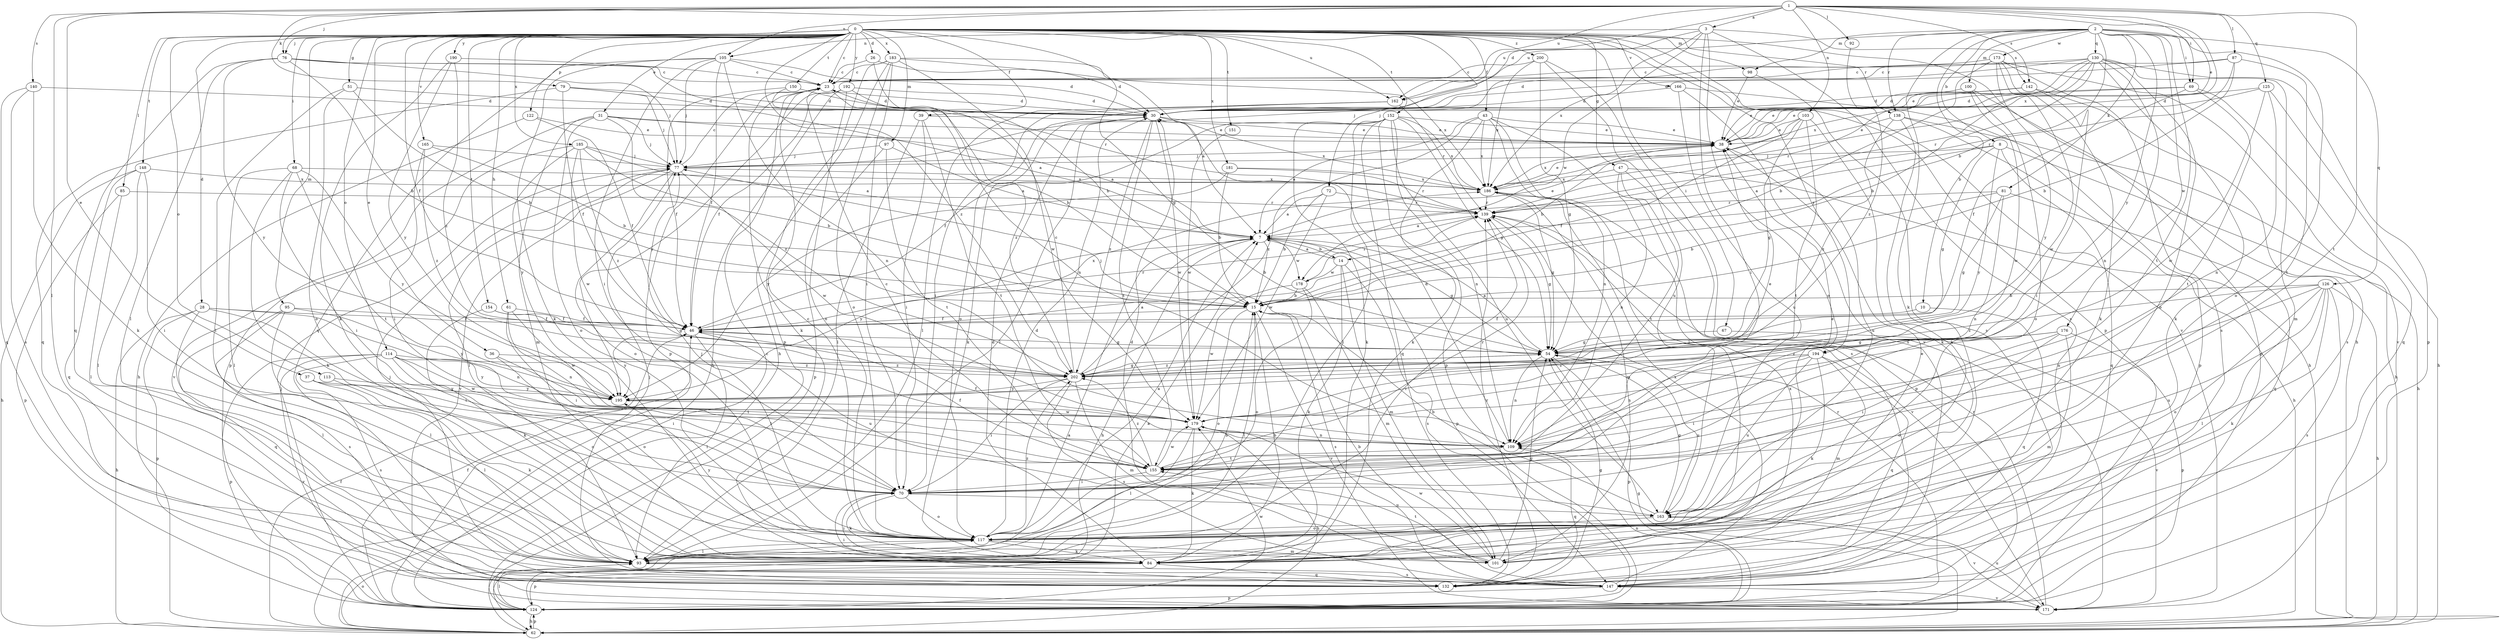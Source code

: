 strict digraph  {
0;
1;
2;
3;
7;
8;
10;
14;
15;
23;
26;
28;
30;
31;
36;
37;
38;
39;
43;
46;
47;
51;
54;
61;
62;
67;
68;
69;
70;
72;
76;
77;
79;
81;
84;
85;
87;
92;
93;
95;
97;
98;
100;
101;
103;
105;
109;
113;
114;
117;
122;
124;
125;
126;
130;
132;
138;
139;
140;
142;
147;
148;
150;
151;
152;
154;
155;
162;
163;
165;
166;
171;
173;
176;
178;
179;
181;
183;
185;
186;
190;
192;
194;
195;
200;
202;
0 -> 23  [label=c];
0 -> 26  [label=d];
0 -> 28  [label=d];
0 -> 31  [label=e];
0 -> 36  [label=e];
0 -> 39  [label=f];
0 -> 43  [label=f];
0 -> 46  [label=f];
0 -> 47  [label=g];
0 -> 51  [label=g];
0 -> 54  [label=g];
0 -> 61  [label=h];
0 -> 62  [label=h];
0 -> 67  [label=i];
0 -> 68  [label=i];
0 -> 72  [label=j];
0 -> 76  [label=j];
0 -> 85  [label=l];
0 -> 95  [label=m];
0 -> 97  [label=m];
0 -> 98  [label=m];
0 -> 113  [label=o];
0 -> 114  [label=o];
0 -> 122  [label=p];
0 -> 124  [label=p];
0 -> 138  [label=r];
0 -> 148  [label=t];
0 -> 150  [label=t];
0 -> 151  [label=t];
0 -> 152  [label=t];
0 -> 154  [label=t];
0 -> 162  [label=u];
0 -> 165  [label=v];
0 -> 166  [label=v];
0 -> 171  [label=v];
0 -> 181  [label=x];
0 -> 183  [label=x];
0 -> 185  [label=x];
0 -> 190  [label=y];
0 -> 192  [label=y];
0 -> 194  [label=y];
0 -> 200  [label=z];
0 -> 202  [label=z];
1 -> 3  [label=a];
1 -> 30  [label=d];
1 -> 37  [label=e];
1 -> 38  [label=e];
1 -> 69  [label=i];
1 -> 76  [label=j];
1 -> 79  [label=k];
1 -> 87  [label=l];
1 -> 92  [label=l];
1 -> 93  [label=l];
1 -> 103  [label=n];
1 -> 105  [label=n];
1 -> 125  [label=q];
1 -> 140  [label=s];
1 -> 142  [label=s];
1 -> 155  [label=t];
1 -> 162  [label=u];
1 -> 186  [label=x];
2 -> 8  [label=b];
2 -> 10  [label=b];
2 -> 14  [label=b];
2 -> 69  [label=i];
2 -> 81  [label=k];
2 -> 84  [label=k];
2 -> 98  [label=m];
2 -> 100  [label=m];
2 -> 117  [label=o];
2 -> 126  [label=q];
2 -> 130  [label=q];
2 -> 138  [label=r];
2 -> 155  [label=t];
2 -> 162  [label=u];
2 -> 173  [label=w];
2 -> 176  [label=w];
2 -> 194  [label=y];
3 -> 70  [label=i];
3 -> 105  [label=n];
3 -> 117  [label=o];
3 -> 142  [label=s];
3 -> 147  [label=s];
3 -> 162  [label=u];
3 -> 178  [label=w];
3 -> 186  [label=x];
7 -> 14  [label=b];
7 -> 15  [label=b];
7 -> 38  [label=e];
7 -> 54  [label=g];
7 -> 62  [label=h];
7 -> 124  [label=p];
7 -> 178  [label=w];
7 -> 195  [label=y];
8 -> 7  [label=a];
8 -> 54  [label=g];
8 -> 62  [label=h];
8 -> 77  [label=j];
8 -> 132  [label=q];
8 -> 195  [label=y];
10 -> 46  [label=f];
10 -> 132  [label=q];
14 -> 7  [label=a];
14 -> 84  [label=k];
14 -> 101  [label=m];
14 -> 147  [label=s];
14 -> 178  [label=w];
15 -> 46  [label=f];
15 -> 93  [label=l];
15 -> 117  [label=o];
15 -> 147  [label=s];
15 -> 171  [label=v];
23 -> 30  [label=d];
23 -> 84  [label=k];
23 -> 124  [label=p];
23 -> 202  [label=z];
26 -> 15  [label=b];
26 -> 23  [label=c];
26 -> 30  [label=d];
28 -> 46  [label=f];
28 -> 62  [label=h];
28 -> 70  [label=i];
28 -> 93  [label=l];
28 -> 109  [label=n];
28 -> 124  [label=p];
30 -> 38  [label=e];
30 -> 84  [label=k];
30 -> 93  [label=l];
30 -> 155  [label=t];
30 -> 179  [label=w];
30 -> 186  [label=x];
30 -> 202  [label=z];
31 -> 7  [label=a];
31 -> 38  [label=e];
31 -> 77  [label=j];
31 -> 101  [label=m];
31 -> 117  [label=o];
31 -> 124  [label=p];
31 -> 202  [label=z];
36 -> 117  [label=o];
36 -> 155  [label=t];
36 -> 202  [label=z];
37 -> 93  [label=l];
37 -> 155  [label=t];
37 -> 195  [label=y];
38 -> 77  [label=j];
38 -> 163  [label=u];
38 -> 186  [label=x];
39 -> 38  [label=e];
39 -> 70  [label=i];
39 -> 93  [label=l];
39 -> 155  [label=t];
43 -> 7  [label=a];
43 -> 38  [label=e];
43 -> 84  [label=k];
43 -> 93  [label=l];
43 -> 109  [label=n];
43 -> 147  [label=s];
43 -> 186  [label=x];
43 -> 202  [label=z];
46 -> 54  [label=g];
46 -> 93  [label=l];
46 -> 139  [label=r];
46 -> 163  [label=u];
46 -> 186  [label=x];
46 -> 195  [label=y];
47 -> 62  [label=h];
47 -> 109  [label=n];
47 -> 124  [label=p];
47 -> 155  [label=t];
47 -> 186  [label=x];
51 -> 15  [label=b];
51 -> 30  [label=d];
51 -> 93  [label=l];
51 -> 117  [label=o];
54 -> 7  [label=a];
54 -> 77  [label=j];
54 -> 109  [label=n];
54 -> 124  [label=p];
54 -> 163  [label=u];
54 -> 202  [label=z];
61 -> 46  [label=f];
61 -> 70  [label=i];
61 -> 109  [label=n];
61 -> 179  [label=w];
62 -> 7  [label=a];
62 -> 46  [label=f];
62 -> 54  [label=g];
62 -> 117  [label=o];
62 -> 124  [label=p];
67 -> 54  [label=g];
67 -> 171  [label=v];
68 -> 70  [label=i];
68 -> 84  [label=k];
68 -> 93  [label=l];
68 -> 155  [label=t];
68 -> 186  [label=x];
68 -> 195  [label=y];
69 -> 30  [label=d];
69 -> 38  [label=e];
69 -> 46  [label=f];
69 -> 132  [label=q];
69 -> 155  [label=t];
70 -> 38  [label=e];
70 -> 84  [label=k];
70 -> 117  [label=o];
70 -> 163  [label=u];
72 -> 7  [label=a];
72 -> 15  [label=b];
72 -> 139  [label=r];
72 -> 179  [label=w];
76 -> 15  [label=b];
76 -> 23  [label=c];
76 -> 77  [label=j];
76 -> 93  [label=l];
76 -> 132  [label=q];
76 -> 139  [label=r];
76 -> 195  [label=y];
77 -> 23  [label=c];
77 -> 93  [label=l];
77 -> 117  [label=o];
77 -> 171  [label=v];
77 -> 179  [label=w];
77 -> 186  [label=x];
79 -> 7  [label=a];
79 -> 30  [label=d];
79 -> 46  [label=f];
79 -> 77  [label=j];
79 -> 132  [label=q];
81 -> 15  [label=b];
81 -> 54  [label=g];
81 -> 109  [label=n];
81 -> 132  [label=q];
81 -> 139  [label=r];
84 -> 15  [label=b];
84 -> 30  [label=d];
84 -> 70  [label=i];
84 -> 124  [label=p];
84 -> 132  [label=q];
85 -> 93  [label=l];
85 -> 124  [label=p];
85 -> 139  [label=r];
87 -> 15  [label=b];
87 -> 23  [label=c];
87 -> 30  [label=d];
87 -> 139  [label=r];
87 -> 155  [label=t];
92 -> 202  [label=z];
93 -> 15  [label=b];
93 -> 38  [label=e];
93 -> 139  [label=r];
93 -> 147  [label=s];
95 -> 46  [label=f];
95 -> 93  [label=l];
95 -> 132  [label=q];
95 -> 147  [label=s];
95 -> 195  [label=y];
97 -> 7  [label=a];
97 -> 77  [label=j];
97 -> 124  [label=p];
97 -> 155  [label=t];
98 -> 38  [label=e];
98 -> 147  [label=s];
100 -> 30  [label=d];
100 -> 117  [label=o];
100 -> 124  [label=p];
100 -> 179  [label=w];
101 -> 30  [label=d];
101 -> 54  [label=g];
101 -> 155  [label=t];
101 -> 179  [label=w];
101 -> 186  [label=x];
103 -> 15  [label=b];
103 -> 38  [label=e];
103 -> 46  [label=f];
103 -> 54  [label=g];
103 -> 84  [label=k];
103 -> 155  [label=t];
105 -> 23  [label=c];
105 -> 30  [label=d];
105 -> 46  [label=f];
105 -> 70  [label=i];
105 -> 77  [label=j];
105 -> 84  [label=k];
105 -> 109  [label=n];
105 -> 132  [label=q];
109 -> 30  [label=d];
109 -> 46  [label=f];
109 -> 132  [label=q];
109 -> 155  [label=t];
113 -> 84  [label=k];
113 -> 195  [label=y];
114 -> 70  [label=i];
114 -> 117  [label=o];
114 -> 124  [label=p];
114 -> 147  [label=s];
114 -> 171  [label=v];
114 -> 179  [label=w];
114 -> 195  [label=y];
114 -> 202  [label=z];
117 -> 7  [label=a];
117 -> 23  [label=c];
117 -> 30  [label=d];
117 -> 77  [label=j];
117 -> 84  [label=k];
117 -> 93  [label=l];
117 -> 101  [label=m];
117 -> 195  [label=y];
117 -> 202  [label=z];
122 -> 38  [label=e];
122 -> 46  [label=f];
122 -> 62  [label=h];
124 -> 7  [label=a];
124 -> 23  [label=c];
124 -> 46  [label=f];
124 -> 62  [label=h];
124 -> 77  [label=j];
124 -> 93  [label=l];
124 -> 109  [label=n];
124 -> 139  [label=r];
124 -> 179  [label=w];
125 -> 30  [label=d];
125 -> 38  [label=e];
125 -> 62  [label=h];
125 -> 109  [label=n];
125 -> 179  [label=w];
126 -> 15  [label=b];
126 -> 62  [label=h];
126 -> 84  [label=k];
126 -> 93  [label=l];
126 -> 109  [label=n];
126 -> 117  [label=o];
126 -> 147  [label=s];
126 -> 163  [label=u];
126 -> 202  [label=z];
130 -> 15  [label=b];
130 -> 23  [label=c];
130 -> 30  [label=d];
130 -> 38  [label=e];
130 -> 84  [label=k];
130 -> 101  [label=m];
130 -> 109  [label=n];
130 -> 117  [label=o];
130 -> 124  [label=p];
130 -> 139  [label=r];
130 -> 186  [label=x];
132 -> 54  [label=g];
132 -> 70  [label=i];
132 -> 77  [label=j];
132 -> 139  [label=r];
138 -> 38  [label=e];
138 -> 62  [label=h];
138 -> 84  [label=k];
138 -> 124  [label=p];
138 -> 202  [label=z];
139 -> 7  [label=a];
139 -> 54  [label=g];
139 -> 171  [label=v];
140 -> 30  [label=d];
140 -> 84  [label=k];
140 -> 132  [label=q];
140 -> 147  [label=s];
142 -> 30  [label=d];
142 -> 38  [label=e];
142 -> 70  [label=i];
142 -> 139  [label=r];
142 -> 147  [label=s];
147 -> 15  [label=b];
147 -> 77  [label=j];
147 -> 124  [label=p];
147 -> 171  [label=v];
147 -> 186  [label=x];
148 -> 62  [label=h];
148 -> 70  [label=i];
148 -> 93  [label=l];
148 -> 132  [label=q];
148 -> 186  [label=x];
150 -> 15  [label=b];
150 -> 30  [label=d];
150 -> 46  [label=f];
151 -> 179  [label=w];
152 -> 38  [label=e];
152 -> 46  [label=f];
152 -> 54  [label=g];
152 -> 84  [label=k];
152 -> 93  [label=l];
152 -> 109  [label=n];
152 -> 124  [label=p];
152 -> 132  [label=q];
152 -> 163  [label=u];
152 -> 186  [label=x];
154 -> 46  [label=f];
154 -> 54  [label=g];
154 -> 84  [label=k];
155 -> 23  [label=c];
155 -> 46  [label=f];
155 -> 70  [label=i];
155 -> 139  [label=r];
155 -> 179  [label=w];
155 -> 202  [label=z];
162 -> 70  [label=i];
162 -> 93  [label=l];
162 -> 117  [label=o];
162 -> 139  [label=r];
163 -> 15  [label=b];
163 -> 54  [label=g];
163 -> 117  [label=o];
163 -> 171  [label=v];
165 -> 15  [label=b];
165 -> 70  [label=i];
165 -> 77  [label=j];
165 -> 202  [label=z];
166 -> 30  [label=d];
166 -> 62  [label=h];
166 -> 147  [label=s];
166 -> 163  [label=u];
171 -> 139  [label=r];
171 -> 163  [label=u];
173 -> 15  [label=b];
173 -> 23  [label=c];
173 -> 77  [label=j];
173 -> 84  [label=k];
173 -> 147  [label=s];
173 -> 171  [label=v];
173 -> 179  [label=w];
173 -> 195  [label=y];
176 -> 54  [label=g];
176 -> 70  [label=i];
176 -> 101  [label=m];
176 -> 117  [label=o];
176 -> 124  [label=p];
176 -> 202  [label=z];
178 -> 15  [label=b];
178 -> 101  [label=m];
178 -> 117  [label=o];
178 -> 139  [label=r];
178 -> 179  [label=w];
179 -> 38  [label=e];
179 -> 62  [label=h];
179 -> 84  [label=k];
179 -> 93  [label=l];
179 -> 109  [label=n];
181 -> 15  [label=b];
181 -> 139  [label=r];
181 -> 186  [label=x];
181 -> 195  [label=y];
183 -> 7  [label=a];
183 -> 23  [label=c];
183 -> 62  [label=h];
183 -> 70  [label=i];
183 -> 117  [label=o];
183 -> 124  [label=p];
183 -> 179  [label=w];
183 -> 186  [label=x];
185 -> 7  [label=a];
185 -> 15  [label=b];
185 -> 77  [label=j];
185 -> 171  [label=v];
185 -> 179  [label=w];
185 -> 195  [label=y];
185 -> 202  [label=z];
186 -> 38  [label=e];
186 -> 54  [label=g];
186 -> 101  [label=m];
186 -> 139  [label=r];
190 -> 23  [label=c];
190 -> 84  [label=k];
190 -> 195  [label=y];
190 -> 202  [label=z];
192 -> 30  [label=d];
192 -> 46  [label=f];
192 -> 62  [label=h];
192 -> 109  [label=n];
192 -> 117  [label=o];
192 -> 195  [label=y];
194 -> 70  [label=i];
194 -> 84  [label=k];
194 -> 101  [label=m];
194 -> 109  [label=n];
194 -> 132  [label=q];
194 -> 163  [label=u];
194 -> 202  [label=z];
195 -> 179  [label=w];
200 -> 23  [label=c];
200 -> 54  [label=g];
200 -> 163  [label=u];
200 -> 171  [label=v];
200 -> 186  [label=x];
202 -> 7  [label=a];
202 -> 23  [label=c];
202 -> 54  [label=g];
202 -> 70  [label=i];
202 -> 101  [label=m];
202 -> 147  [label=s];
202 -> 195  [label=y];
}
